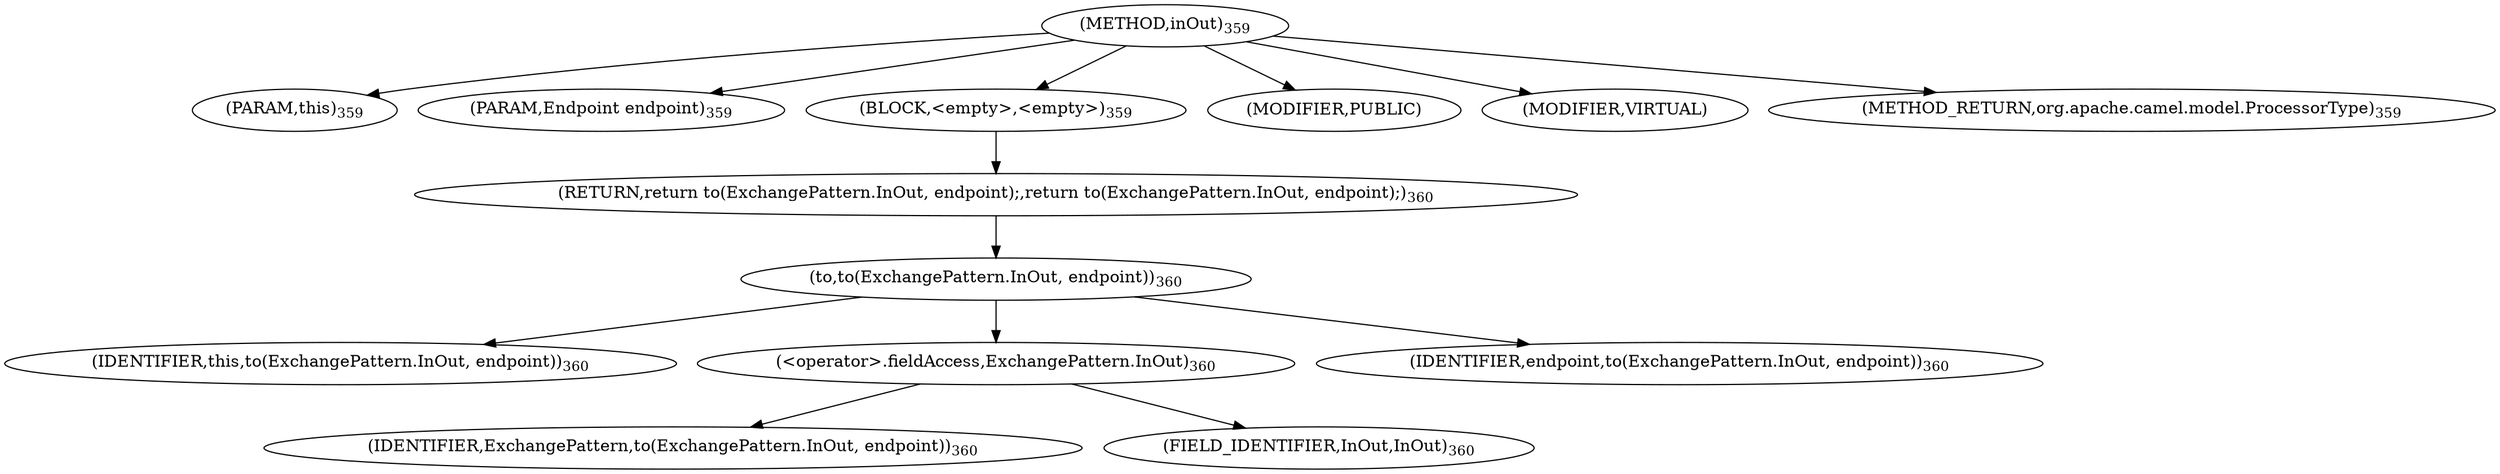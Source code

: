 digraph "inOut" {  
"1172" [label = <(METHOD,inOut)<SUB>359</SUB>> ]
"63" [label = <(PARAM,this)<SUB>359</SUB>> ]
"1173" [label = <(PARAM,Endpoint endpoint)<SUB>359</SUB>> ]
"1174" [label = <(BLOCK,&lt;empty&gt;,&lt;empty&gt;)<SUB>359</SUB>> ]
"1175" [label = <(RETURN,return to(ExchangePattern.InOut, endpoint);,return to(ExchangePattern.InOut, endpoint);)<SUB>360</SUB>> ]
"1176" [label = <(to,to(ExchangePattern.InOut, endpoint))<SUB>360</SUB>> ]
"62" [label = <(IDENTIFIER,this,to(ExchangePattern.InOut, endpoint))<SUB>360</SUB>> ]
"1177" [label = <(&lt;operator&gt;.fieldAccess,ExchangePattern.InOut)<SUB>360</SUB>> ]
"1178" [label = <(IDENTIFIER,ExchangePattern,to(ExchangePattern.InOut, endpoint))<SUB>360</SUB>> ]
"1179" [label = <(FIELD_IDENTIFIER,InOut,InOut)<SUB>360</SUB>> ]
"1180" [label = <(IDENTIFIER,endpoint,to(ExchangePattern.InOut, endpoint))<SUB>360</SUB>> ]
"1181" [label = <(MODIFIER,PUBLIC)> ]
"1182" [label = <(MODIFIER,VIRTUAL)> ]
"1183" [label = <(METHOD_RETURN,org.apache.camel.model.ProcessorType)<SUB>359</SUB>> ]
  "1172" -> "63" 
  "1172" -> "1173" 
  "1172" -> "1174" 
  "1172" -> "1181" 
  "1172" -> "1182" 
  "1172" -> "1183" 
  "1174" -> "1175" 
  "1175" -> "1176" 
  "1176" -> "62" 
  "1176" -> "1177" 
  "1176" -> "1180" 
  "1177" -> "1178" 
  "1177" -> "1179" 
}
